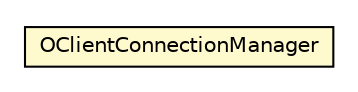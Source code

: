 #!/usr/local/bin/dot
#
# Class diagram 
# Generated by UMLGraph version R5_6-24-gf6e263 (http://www.umlgraph.org/)
#

digraph G {
	edge [fontname="Helvetica",fontsize=10,labelfontname="Helvetica",labelfontsize=10];
	node [fontname="Helvetica",fontsize=10,shape=plaintext];
	nodesep=0.25;
	ranksep=0.5;
	// com.orientechnologies.orient.server.OClientConnectionManager
	c1782762 [label=<<table title="com.orientechnologies.orient.server.OClientConnectionManager" border="0" cellborder="1" cellspacing="0" cellpadding="2" port="p" bgcolor="lemonChiffon" href="./OClientConnectionManager.html">
		<tr><td><table border="0" cellspacing="0" cellpadding="1">
<tr><td align="center" balign="center"> OClientConnectionManager </td></tr>
		</table></td></tr>
		</table>>, URL="./OClientConnectionManager.html", fontname="Helvetica", fontcolor="black", fontsize=10.0];
}

